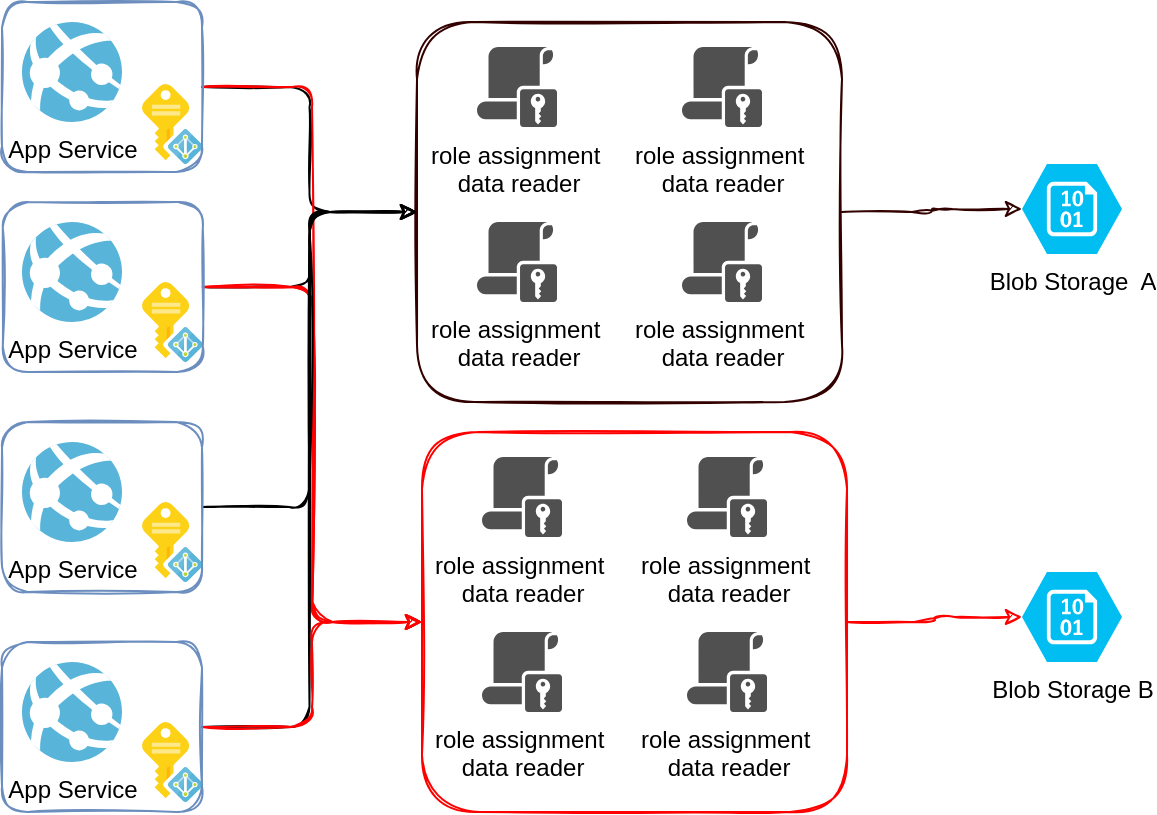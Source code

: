 <mxfile version="20.2.8" type="github" pages="2"><diagram id="DFaORuKvSSbXqlTiXh9Q" name="Page-2"><mxGraphModel dx="1422" dy="762" grid="1" gridSize="10" guides="1" tooltips="1" connect="1" arrows="1" fold="1" page="1" pageScale="1" pageWidth="827" pageHeight="1169" math="0" shadow="0"><root><mxCell id="0"/><mxCell id="1" parent="0"/><mxCell id="Dpr1UwZ7orlVh6x6usgm-29" value="" style="rounded=1;whiteSpace=wrap;html=1;fillColor=none;strokeColor=#330000;sketch=1;" vertex="1" parent="1"><mxGeometry x="237.5" y="50" width="212.5" height="190" as="geometry"/></mxCell><mxCell id="Dpr1UwZ7orlVh6x6usgm-1" value="App Service" style="sketch=0;aspect=fixed;html=1;points=[];align=center;image;fontSize=12;image=img/lib/mscae/App_Services.svg;" vertex="1" parent="1"><mxGeometry x="40" y="50" width="50" height="50" as="geometry"/></mxCell><mxCell id="Dpr1UwZ7orlVh6x6usgm-2" value="App Service" style="sketch=0;aspect=fixed;html=1;points=[];align=center;image;fontSize=12;image=img/lib/mscae/App_Services.svg;" vertex="1" parent="1"><mxGeometry x="40" y="150" width="50" height="50" as="geometry"/></mxCell><mxCell id="Dpr1UwZ7orlVh6x6usgm-3" value="App Service" style="sketch=0;aspect=fixed;html=1;points=[];align=center;image;fontSize=12;image=img/lib/mscae/App_Services.svg;" vertex="1" parent="1"><mxGeometry x="40" y="260" width="50" height="50" as="geometry"/></mxCell><mxCell id="Dpr1UwZ7orlVh6x6usgm-4" value="App Service" style="sketch=0;aspect=fixed;html=1;points=[];align=center;image;fontSize=12;image=img/lib/mscae/App_Services.svg;" vertex="1" parent="1"><mxGeometry x="40" y="370" width="50" height="50" as="geometry"/></mxCell><mxCell id="Dpr1UwZ7orlVh6x6usgm-5" value="" style="sketch=0;aspect=fixed;html=1;points=[];align=center;image;fontSize=12;image=img/lib/mscae/Managed_Identities.svg;" vertex="1" parent="1"><mxGeometry x="100" y="81" width="30.4" height="40" as="geometry"/></mxCell><mxCell id="Dpr1UwZ7orlVh6x6usgm-6" value="" style="sketch=0;aspect=fixed;html=1;points=[];align=center;image;fontSize=12;image=img/lib/mscae/Managed_Identities.svg;" vertex="1" parent="1"><mxGeometry x="100" y="180" width="30.4" height="40" as="geometry"/></mxCell><mxCell id="Dpr1UwZ7orlVh6x6usgm-7" value="" style="sketch=0;aspect=fixed;html=1;points=[];align=center;image;fontSize=12;image=img/lib/mscae/Managed_Identities.svg;" vertex="1" parent="1"><mxGeometry x="100" y="290" width="30.4" height="40" as="geometry"/></mxCell><mxCell id="Dpr1UwZ7orlVh6x6usgm-8" value="" style="sketch=0;aspect=fixed;html=1;points=[];align=center;image;fontSize=12;image=img/lib/mscae/Managed_Identities.svg;" vertex="1" parent="1"><mxGeometry x="100" y="400" width="30.4" height="40" as="geometry"/></mxCell><mxCell id="Dpr1UwZ7orlVh6x6usgm-35" style="edgeStyle=orthogonalEdgeStyle;rounded=1;sketch=1;orthogonalLoop=1;jettySize=auto;html=1;entryX=0;entryY=0.5;entryDx=0;entryDy=0;" edge="1" parent="1" source="Dpr1UwZ7orlVh6x6usgm-9" target="Dpr1UwZ7orlVh6x6usgm-29"><mxGeometry relative="1" as="geometry"/></mxCell><mxCell id="Dpr1UwZ7orlVh6x6usgm-39" style="edgeStyle=orthogonalEdgeStyle;rounded=1;sketch=1;orthogonalLoop=1;jettySize=auto;html=1;entryX=0;entryY=0.5;entryDx=0;entryDy=0;strokeColor=#FF0000;" edge="1" parent="1" source="Dpr1UwZ7orlVh6x6usgm-9" target="Dpr1UwZ7orlVh6x6usgm-34"><mxGeometry relative="1" as="geometry"/></mxCell><mxCell id="Dpr1UwZ7orlVh6x6usgm-9" value="" style="rounded=1;whiteSpace=wrap;html=1;fillColor=none;strokeColor=#6c8ebf;sketch=1;" vertex="1" parent="1"><mxGeometry x="30" y="40" width="100" height="85" as="geometry"/></mxCell><mxCell id="Dpr1UwZ7orlVh6x6usgm-36" style="edgeStyle=orthogonalEdgeStyle;rounded=1;sketch=1;orthogonalLoop=1;jettySize=auto;html=1;" edge="1" parent="1" source="Dpr1UwZ7orlVh6x6usgm-10" target="Dpr1UwZ7orlVh6x6usgm-29"><mxGeometry relative="1" as="geometry"/></mxCell><mxCell id="Dpr1UwZ7orlVh6x6usgm-40" style="edgeStyle=orthogonalEdgeStyle;rounded=1;sketch=1;orthogonalLoop=1;jettySize=auto;html=1;entryX=0;entryY=0.5;entryDx=0;entryDy=0;strokeColor=#FF0000;" edge="1" parent="1" source="Dpr1UwZ7orlVh6x6usgm-10" target="Dpr1UwZ7orlVh6x6usgm-34"><mxGeometry relative="1" as="geometry"/></mxCell><mxCell id="Dpr1UwZ7orlVh6x6usgm-41" style="edgeStyle=orthogonalEdgeStyle;rounded=1;sketch=1;orthogonalLoop=1;jettySize=auto;html=1;entryX=0;entryY=0.5;entryDx=0;entryDy=0;strokeColor=#FF0000;" edge="1" parent="1" source="Dpr1UwZ7orlVh6x6usgm-10" target="Dpr1UwZ7orlVh6x6usgm-34"><mxGeometry relative="1" as="geometry"/></mxCell><mxCell id="Dpr1UwZ7orlVh6x6usgm-10" value="" style="rounded=1;whiteSpace=wrap;html=1;fillColor=none;strokeColor=#6c8ebf;sketch=1;" vertex="1" parent="1"><mxGeometry x="30.4" y="140" width="100" height="85" as="geometry"/></mxCell><mxCell id="Dpr1UwZ7orlVh6x6usgm-37" style="edgeStyle=orthogonalEdgeStyle;rounded=1;sketch=1;orthogonalLoop=1;jettySize=auto;html=1;entryX=0;entryY=0.5;entryDx=0;entryDy=0;" edge="1" parent="1" source="Dpr1UwZ7orlVh6x6usgm-11" target="Dpr1UwZ7orlVh6x6usgm-29"><mxGeometry relative="1" as="geometry"/></mxCell><mxCell id="Dpr1UwZ7orlVh6x6usgm-11" value="" style="rounded=1;whiteSpace=wrap;html=1;fillColor=none;strokeColor=#6c8ebf;sketch=1;" vertex="1" parent="1"><mxGeometry x="30" y="250" width="100" height="85" as="geometry"/></mxCell><mxCell id="Dpr1UwZ7orlVh6x6usgm-38" style="edgeStyle=orthogonalEdgeStyle;rounded=1;sketch=1;orthogonalLoop=1;jettySize=auto;html=1;entryX=0;entryY=0.5;entryDx=0;entryDy=0;" edge="1" parent="1" source="Dpr1UwZ7orlVh6x6usgm-12" target="Dpr1UwZ7orlVh6x6usgm-29"><mxGeometry relative="1" as="geometry"/></mxCell><mxCell id="Dpr1UwZ7orlVh6x6usgm-42" style="edgeStyle=orthogonalEdgeStyle;rounded=1;sketch=1;orthogonalLoop=1;jettySize=auto;html=1;entryX=0;entryY=0.5;entryDx=0;entryDy=0;strokeColor=#FF0000;" edge="1" parent="1" source="Dpr1UwZ7orlVh6x6usgm-12" target="Dpr1UwZ7orlVh6x6usgm-34"><mxGeometry relative="1" as="geometry"/></mxCell><mxCell id="Dpr1UwZ7orlVh6x6usgm-12" value="" style="rounded=1;whiteSpace=wrap;html=1;fillColor=none;strokeColor=#6c8ebf;sketch=1;" vertex="1" parent="1"><mxGeometry x="30" y="360" width="100" height="85" as="geometry"/></mxCell><mxCell id="Dpr1UwZ7orlVh6x6usgm-13" value="Blob Storage&amp;nbsp; A" style="verticalLabelPosition=bottom;html=1;verticalAlign=top;align=center;strokeColor=none;fillColor=#00BEF2;shape=mxgraph.azure.storage_blob;" vertex="1" parent="1"><mxGeometry x="540" y="121" width="50" height="45" as="geometry"/></mxCell><mxCell id="Dpr1UwZ7orlVh6x6usgm-14" value="Blob Storage B" style="verticalLabelPosition=bottom;html=1;verticalAlign=top;align=center;strokeColor=none;fillColor=#00BEF2;shape=mxgraph.azure.storage_blob;" vertex="1" parent="1"><mxGeometry x="540" y="325" width="50" height="45" as="geometry"/></mxCell><mxCell id="Dpr1UwZ7orlVh6x6usgm-15" value="role assignment&amp;nbsp;&lt;br&gt;data reader" style="sketch=0;pointerEvents=1;shadow=0;dashed=0;html=1;strokeColor=none;fillColor=#505050;labelPosition=center;verticalLabelPosition=bottom;verticalAlign=top;outlineConnect=0;align=center;shape=mxgraph.office.security.role_assignment_policy;" vertex="1" parent="1"><mxGeometry x="267.5" y="62.5" width="40" height="40" as="geometry"/></mxCell><mxCell id="Dpr1UwZ7orlVh6x6usgm-20" value="role assignment&amp;nbsp;&lt;br&gt;data reader" style="sketch=0;pointerEvents=1;shadow=0;dashed=0;html=1;strokeColor=none;fillColor=#505050;labelPosition=center;verticalLabelPosition=bottom;verticalAlign=top;outlineConnect=0;align=center;shape=mxgraph.office.security.role_assignment_policy;" vertex="1" parent="1"><mxGeometry x="267.5" y="150" width="40" height="40" as="geometry"/></mxCell><mxCell id="Dpr1UwZ7orlVh6x6usgm-21" value="role assignment&amp;nbsp;&lt;br&gt;data reader" style="sketch=0;pointerEvents=1;shadow=0;dashed=0;html=1;strokeColor=none;fillColor=#505050;labelPosition=center;verticalLabelPosition=bottom;verticalAlign=top;outlineConnect=0;align=center;shape=mxgraph.office.security.role_assignment_policy;" vertex="1" parent="1"><mxGeometry x="370" y="62.5" width="40" height="40" as="geometry"/></mxCell><mxCell id="Dpr1UwZ7orlVh6x6usgm-22" value="role assignment&amp;nbsp;&lt;br&gt;data reader" style="sketch=0;pointerEvents=1;shadow=0;dashed=0;html=1;strokeColor=none;fillColor=#505050;labelPosition=center;verticalLabelPosition=bottom;verticalAlign=top;outlineConnect=0;align=center;shape=mxgraph.office.security.role_assignment_policy;" vertex="1" parent="1"><mxGeometry x="370" y="150" width="40" height="40" as="geometry"/></mxCell><mxCell id="Dpr1UwZ7orlVh6x6usgm-44" style="edgeStyle=orthogonalEdgeStyle;rounded=1;sketch=1;orthogonalLoop=1;jettySize=auto;html=1;entryX=0;entryY=0.5;entryDx=0;entryDy=0;entryPerimeter=0;strokeColor=#330000;" edge="1" parent="1" source="Dpr1UwZ7orlVh6x6usgm-29" target="Dpr1UwZ7orlVh6x6usgm-13"><mxGeometry relative="1" as="geometry"/></mxCell><mxCell id="Dpr1UwZ7orlVh6x6usgm-30" value="role assignment&amp;nbsp;&lt;br&gt;data reader" style="sketch=0;pointerEvents=1;shadow=0;dashed=0;html=1;strokeColor=none;fillColor=#505050;labelPosition=center;verticalLabelPosition=bottom;verticalAlign=top;outlineConnect=0;align=center;shape=mxgraph.office.security.role_assignment_policy;" vertex="1" parent="1"><mxGeometry x="270" y="267.5" width="40" height="40" as="geometry"/></mxCell><mxCell id="Dpr1UwZ7orlVh6x6usgm-31" value="role assignment&amp;nbsp;&lt;br&gt;data reader" style="sketch=0;pointerEvents=1;shadow=0;dashed=0;html=1;strokeColor=none;fillColor=#505050;labelPosition=center;verticalLabelPosition=bottom;verticalAlign=top;outlineConnect=0;align=center;shape=mxgraph.office.security.role_assignment_policy;" vertex="1" parent="1"><mxGeometry x="270" y="355" width="40" height="40" as="geometry"/></mxCell><mxCell id="Dpr1UwZ7orlVh6x6usgm-32" value="role assignment&amp;nbsp;&lt;br&gt;data reader" style="sketch=0;pointerEvents=1;shadow=0;dashed=0;html=1;strokeColor=none;fillColor=#505050;labelPosition=center;verticalLabelPosition=bottom;verticalAlign=top;outlineConnect=0;align=center;shape=mxgraph.office.security.role_assignment_policy;" vertex="1" parent="1"><mxGeometry x="372.5" y="267.5" width="40" height="40" as="geometry"/></mxCell><mxCell id="Dpr1UwZ7orlVh6x6usgm-33" value="role assignment&amp;nbsp;&lt;br&gt;data reader" style="sketch=0;pointerEvents=1;shadow=0;dashed=0;html=1;strokeColor=none;fillColor=#505050;labelPosition=center;verticalLabelPosition=bottom;verticalAlign=top;outlineConnect=0;align=center;shape=mxgraph.office.security.role_assignment_policy;" vertex="1" parent="1"><mxGeometry x="372.5" y="355" width="40" height="40" as="geometry"/></mxCell><mxCell id="Dpr1UwZ7orlVh6x6usgm-43" style="edgeStyle=orthogonalEdgeStyle;rounded=1;sketch=1;orthogonalLoop=1;jettySize=auto;html=1;strokeColor=#FF0000;" edge="1" parent="1" source="Dpr1UwZ7orlVh6x6usgm-34" target="Dpr1UwZ7orlVh6x6usgm-14"><mxGeometry relative="1" as="geometry"/></mxCell><mxCell id="Dpr1UwZ7orlVh6x6usgm-34" value="" style="rounded=1;whiteSpace=wrap;html=1;fillColor=none;strokeColor=#FF0000;sketch=1;" vertex="1" parent="1"><mxGeometry x="240" y="255" width="212.5" height="190" as="geometry"/></mxCell></root></mxGraphModel></diagram><diagram id="Ox-rpDU6ZdWnTFbAco81" name="Page-3"><mxGraphModel dx="1422" dy="762" grid="1" gridSize="10" guides="1" tooltips="1" connect="1" arrows="1" fold="1" page="1" pageScale="1" pageWidth="827" pageHeight="1169" math="0" shadow="0"><root><mxCell id="0"/><mxCell id="1" parent="0"/><mxCell id="1KfIasE5K56cH1ap9B7v-6" style="edgeStyle=orthogonalEdgeStyle;rounded=1;sketch=1;orthogonalLoop=1;jettySize=auto;html=1;strokeColor=#330000;exitX=1;exitY=0.25;exitDx=0;exitDy=0;" edge="1" parent="1" source="QsaKfaNmbwSdbcPEOCnC-35" target="1KfIasE5K56cH1ap9B7v-3"><mxGeometry relative="1" as="geometry"/></mxCell><mxCell id="1KfIasE5K56cH1ap9B7v-7" style="edgeStyle=orthogonalEdgeStyle;rounded=1;sketch=1;orthogonalLoop=1;jettySize=auto;html=1;strokeColor=#330000;exitX=0.998;exitY=0.68;exitDx=0;exitDy=0;exitPerimeter=0;" edge="1" parent="1" source="QsaKfaNmbwSdbcPEOCnC-35" target="1KfIasE5K56cH1ap9B7v-5"><mxGeometry relative="1" as="geometry"/></mxCell><mxCell id="QsaKfaNmbwSdbcPEOCnC-35" value="" style="rounded=1;whiteSpace=wrap;html=1;sketch=1;strokeColor=#330000;fillColor=none;" vertex="1" parent="1"><mxGeometry x="195.2" y="220" width="100" height="100" as="geometry"/></mxCell><mxCell id="QsaKfaNmbwSdbcPEOCnC-39" style="edgeStyle=orthogonalEdgeStyle;rounded=1;sketch=1;orthogonalLoop=1;jettySize=auto;html=1;entryX=0.5;entryY=1;entryDx=0;entryDy=0;strokeColor=#330000;" edge="1" parent="1" source="QsaKfaNmbwSdbcPEOCnC-20" target="QsaKfaNmbwSdbcPEOCnC-35"><mxGeometry relative="1" as="geometry"/></mxCell><mxCell id="QsaKfaNmbwSdbcPEOCnC-20" value="" style="rounded=1;whiteSpace=wrap;html=1;fillColor=none;strokeColor=#6c8ebf;sketch=1;" vertex="1" parent="1"><mxGeometry x="26" y="360" width="80" height="85" as="geometry"/></mxCell><mxCell id="QsaKfaNmbwSdbcPEOCnC-38" style="edgeStyle=orthogonalEdgeStyle;rounded=1;sketch=1;orthogonalLoop=1;jettySize=auto;html=1;entryX=-0.042;entryY=0.61;entryDx=0;entryDy=0;entryPerimeter=0;strokeColor=#330000;" edge="1" parent="1" source="QsaKfaNmbwSdbcPEOCnC-17" target="QsaKfaNmbwSdbcPEOCnC-35"><mxGeometry relative="1" as="geometry"/></mxCell><mxCell id="QsaKfaNmbwSdbcPEOCnC-17" value="" style="rounded=1;whiteSpace=wrap;html=1;fillColor=none;strokeColor=#6c8ebf;sketch=1;" vertex="1" parent="1"><mxGeometry x="26" y="250" width="80" height="85" as="geometry"/></mxCell><mxCell id="QsaKfaNmbwSdbcPEOCnC-37" style="edgeStyle=orthogonalEdgeStyle;rounded=1;sketch=1;orthogonalLoop=1;jettySize=auto;html=1;entryX=-0.022;entryY=0.19;entryDx=0;entryDy=0;entryPerimeter=0;strokeColor=#330000;" edge="1" parent="1" source="QsaKfaNmbwSdbcPEOCnC-15" target="QsaKfaNmbwSdbcPEOCnC-35"><mxGeometry relative="1" as="geometry"/></mxCell><mxCell id="QsaKfaNmbwSdbcPEOCnC-15" value="" style="rounded=1;whiteSpace=wrap;html=1;fillColor=none;strokeColor=#6c8ebf;sketch=1;" vertex="1" parent="1"><mxGeometry x="26.4" y="140" width="79.6" height="85" as="geometry"/></mxCell><mxCell id="QsaKfaNmbwSdbcPEOCnC-36" style="edgeStyle=orthogonalEdgeStyle;rounded=1;sketch=1;orthogonalLoop=1;jettySize=auto;html=1;entryX=0.5;entryY=0;entryDx=0;entryDy=0;strokeColor=#330000;" edge="1" parent="1" source="QsaKfaNmbwSdbcPEOCnC-11" target="QsaKfaNmbwSdbcPEOCnC-35"><mxGeometry relative="1" as="geometry"/></mxCell><mxCell id="QsaKfaNmbwSdbcPEOCnC-11" value="" style="rounded=1;whiteSpace=wrap;html=1;fillColor=none;strokeColor=#6c8ebf;sketch=1;" vertex="1" parent="1"><mxGeometry x="27" y="40" width="80" height="85" as="geometry"/></mxCell><mxCell id="QsaKfaNmbwSdbcPEOCnC-1" value="App Service" style="sketch=0;aspect=fixed;html=1;points=[];align=center;image;fontSize=12;image=img/lib/mscae/App_Services.svg;" vertex="1" parent="1"><mxGeometry x="40" y="50" width="50" height="50" as="geometry"/></mxCell><mxCell id="QsaKfaNmbwSdbcPEOCnC-2" value="App Service" style="sketch=0;aspect=fixed;html=1;points=[];align=center;image;fontSize=12;image=img/lib/mscae/App_Services.svg;" vertex="1" parent="1"><mxGeometry x="40" y="150" width="50" height="50" as="geometry"/></mxCell><mxCell id="QsaKfaNmbwSdbcPEOCnC-3" value="App Service" style="sketch=0;aspect=fixed;html=1;points=[];align=center;image;fontSize=12;image=img/lib/mscae/App_Services.svg;" vertex="1" parent="1"><mxGeometry x="40" y="260" width="50" height="50" as="geometry"/></mxCell><mxCell id="QsaKfaNmbwSdbcPEOCnC-4" value="App Service" style="sketch=0;aspect=fixed;html=1;points=[];align=center;image;fontSize=12;image=img/lib/mscae/App_Services.svg;" vertex="1" parent="1"><mxGeometry x="40" y="370" width="50" height="50" as="geometry"/></mxCell><mxCell id="QsaKfaNmbwSdbcPEOCnC-5" value="user-assigned&lt;br&gt;managed identity" style="sketch=0;aspect=fixed;html=1;points=[];align=center;image;fontSize=12;image=img/lib/mscae/Managed_Identities.svg;" vertex="1" parent="1"><mxGeometry x="230" y="230" width="30.4" height="40" as="geometry"/></mxCell><mxCell id="QsaKfaNmbwSdbcPEOCnC-21" value="Blob Storage&amp;nbsp; A" style="verticalLabelPosition=bottom;html=1;verticalAlign=top;align=center;strokeColor=none;fillColor=#00BEF2;shape=mxgraph.azure.storage_blob;" vertex="1" parent="1"><mxGeometry x="550" y="180" width="50" height="45" as="geometry"/></mxCell><mxCell id="QsaKfaNmbwSdbcPEOCnC-22" value="Blob Storage B" style="verticalLabelPosition=bottom;html=1;verticalAlign=top;align=center;strokeColor=none;fillColor=#00BEF2;shape=mxgraph.azure.storage_blob;" vertex="1" parent="1"><mxGeometry x="550" y="320" width="50" height="45" as="geometry"/></mxCell><mxCell id="1KfIasE5K56cH1ap9B7v-1" value="role assignment&amp;nbsp;&lt;br&gt;data reader" style="sketch=0;pointerEvents=1;shadow=0;dashed=0;html=1;strokeColor=none;fillColor=#505050;labelPosition=center;verticalLabelPosition=bottom;verticalAlign=top;outlineConnect=0;align=center;shape=mxgraph.office.security.role_assignment_policy;" vertex="1" parent="1"><mxGeometry x="400" y="162.5" width="40" height="40" as="geometry"/></mxCell><mxCell id="1KfIasE5K56cH1ap9B7v-8" style="edgeStyle=orthogonalEdgeStyle;rounded=1;sketch=1;orthogonalLoop=1;jettySize=auto;html=1;entryX=0;entryY=0.5;entryDx=0;entryDy=0;entryPerimeter=0;strokeColor=#330000;" edge="1" parent="1" source="1KfIasE5K56cH1ap9B7v-3" target="QsaKfaNmbwSdbcPEOCnC-21"><mxGeometry relative="1" as="geometry"/></mxCell><mxCell id="1KfIasE5K56cH1ap9B7v-3" value="" style="rounded=1;whiteSpace=wrap;html=1;sketch=1;strokeColor=#330000;fillColor=none;" vertex="1" parent="1"><mxGeometry x="370" y="150" width="100" height="100" as="geometry"/></mxCell><mxCell id="1KfIasE5K56cH1ap9B7v-4" value="role assignment&amp;nbsp;&lt;br&gt;data reader" style="sketch=0;pointerEvents=1;shadow=0;dashed=0;html=1;strokeColor=none;fillColor=#505050;labelPosition=center;verticalLabelPosition=bottom;verticalAlign=top;outlineConnect=0;align=center;shape=mxgraph.office.security.role_assignment_policy;" vertex="1" parent="1"><mxGeometry x="400" y="305" width="40" height="40" as="geometry"/></mxCell><mxCell id="1KfIasE5K56cH1ap9B7v-9" style="edgeStyle=orthogonalEdgeStyle;rounded=1;sketch=1;orthogonalLoop=1;jettySize=auto;html=1;strokeColor=#330000;" edge="1" parent="1" source="1KfIasE5K56cH1ap9B7v-5" target="QsaKfaNmbwSdbcPEOCnC-22"><mxGeometry relative="1" as="geometry"/></mxCell><mxCell id="1KfIasE5K56cH1ap9B7v-5" value="" style="rounded=1;whiteSpace=wrap;html=1;sketch=1;strokeColor=#330000;fillColor=none;" vertex="1" parent="1"><mxGeometry x="370" y="292.5" width="100" height="100" as="geometry"/></mxCell></root></mxGraphModel></diagram></mxfile>